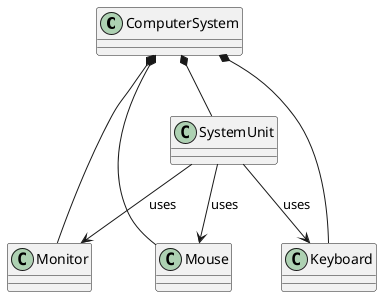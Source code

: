 @startuml
class ComputerSystem {
}

class Monitor {
}

class Keyboard {
}

class Mouse {
}

class SystemUnit {
}

ComputerSystem *-- Monitor
ComputerSystem *-- Keyboard
ComputerSystem *-- Mouse
ComputerSystem *-- SystemUnit

SystemUnit --> Keyboard : uses
SystemUnit --> Mouse : uses
SystemUnit --> Monitor : uses
@enduml
